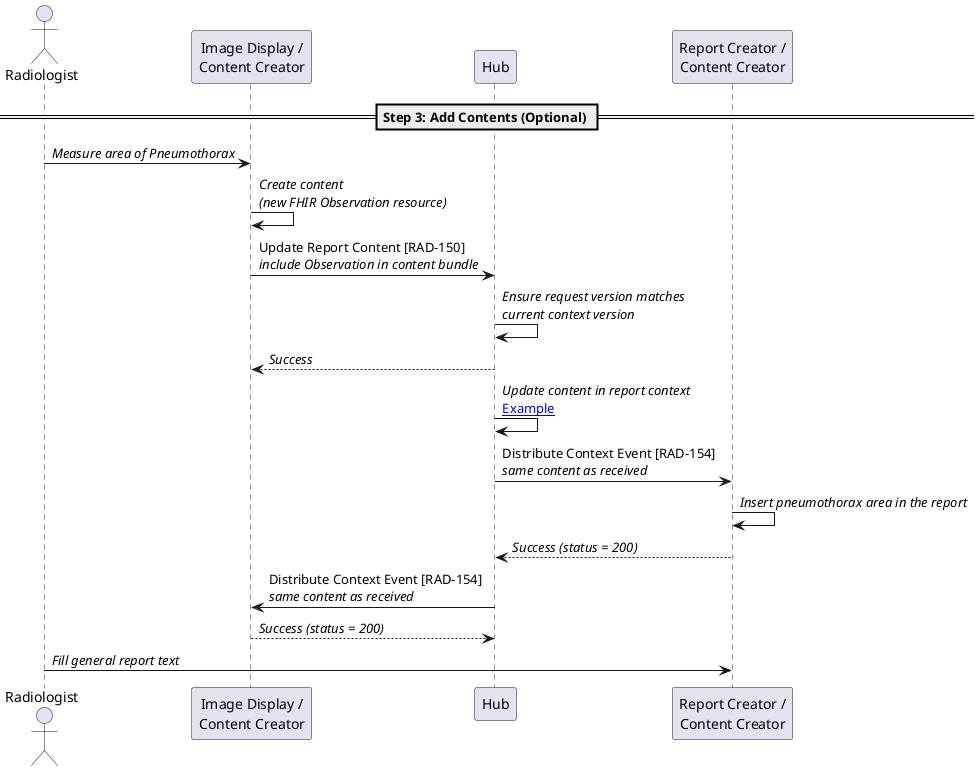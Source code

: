 @startuml

actor Radiologist as User
participant "Image Display /\nContent Creator" as PACS
participant "Hub" as Hub
participant "Report Creator /\nContent Creator" as Report

== Step 3: Add Contents (Optional) ==

User->PACS: //Measure area of Pneumothorax//

PACS->PACS: //Create content//\n//(new FHIR Observation resource)//

PACS->Hub: Update Report Content [RAD-150]\n//include Observation in content bundle//
Hub->Hub: //Ensure request version matches//\n//current context version//
Hub-->PACS: //Success//
Hub->Hub: //Update content in report context//\n[[update_study_with_measurement.html#available-context-and-content-in-hub Example]]
Hub->Report: Distribute Context Event [RAD-154]\n//same content as received//
Report->Report: //Insert pneumothorax area in the report//
Report-->Hub: //Success (status = 200)//
Hub->PACS: Distribute Context Event [RAD-154]\n//same content as received//
PACS-->Hub: //Success (status = 200)//

User->Report: //Fill general report text//

@enduml
